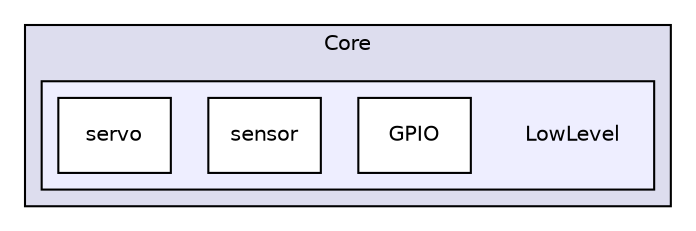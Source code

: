 digraph "Core/LowLevel" {
  compound=true
  node [ fontsize="10", fontname="Helvetica"];
  edge [ labelfontsize="10", labelfontname="Helvetica"];
  subgraph clusterdir_c6310732a22f63c0c2fc5595561e68f1 {
    graph [ bgcolor="#ddddee", pencolor="black", label="Core" fontname="Helvetica", fontsize="10", URL="dir_c6310732a22f63c0c2fc5595561e68f1.html"]
  subgraph clusterdir_49f22cbf86f50b128a7dd66bbc17bc85 {
    graph [ bgcolor="#eeeeff", pencolor="black", label="" URL="dir_49f22cbf86f50b128a7dd66bbc17bc85.html"];
    dir_49f22cbf86f50b128a7dd66bbc17bc85 [shape=plaintext label="LowLevel"];
    dir_36c04460b1c7efa7fb9b7d19c3dd32d2 [shape=box label="GPIO" color="black" fillcolor="white" style="filled" URL="dir_36c04460b1c7efa7fb9b7d19c3dd32d2.html"];
    dir_04ec5699316ed550a9674b6a4fbd85b7 [shape=box label="sensor" color="black" fillcolor="white" style="filled" URL="dir_04ec5699316ed550a9674b6a4fbd85b7.html"];
    dir_7af09670a9991ed4345a2818990e1d4d [shape=box label="servo" color="black" fillcolor="white" style="filled" URL="dir_7af09670a9991ed4345a2818990e1d4d.html"];
  }
  }
}
